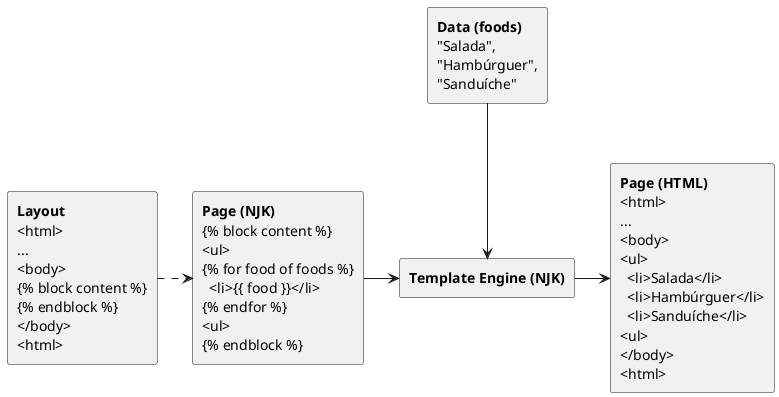 @startuml
hide footbox
skinparam monochrome true

rectangle layout [
  <b>Layout
  <html>
  ...
  <body>
  {% block content %}
  {% endblock %}
  </body>
  <html>
]

rectangle njk [
  <b>Page (NJK)
  {% block content %}
  <ul>
  {% for food of foods %}
    <li>{{ food }}</li>
  {% endfor %}
  <ul>
  {% endblock %}
]

rectangle data [
  <b>Data (foods)
  "Salada",
  "Hambúrguer",
  "Sanduíche"
]

rectangle engine [
  <b>Template Engine (NJK)
]

rectangle html [
  <b>Page (HTML)
  <html>
  ...
  <body>
  <ul>
    <li>Salada</li>
    <li>Hambúrguer</li>
    <li>Sanduíche</li>
  <ul>
  </body>
  <html>
]

layout .right.> njk
njk -right-> engine
data -down-> engine
engine -> html
@enduml
